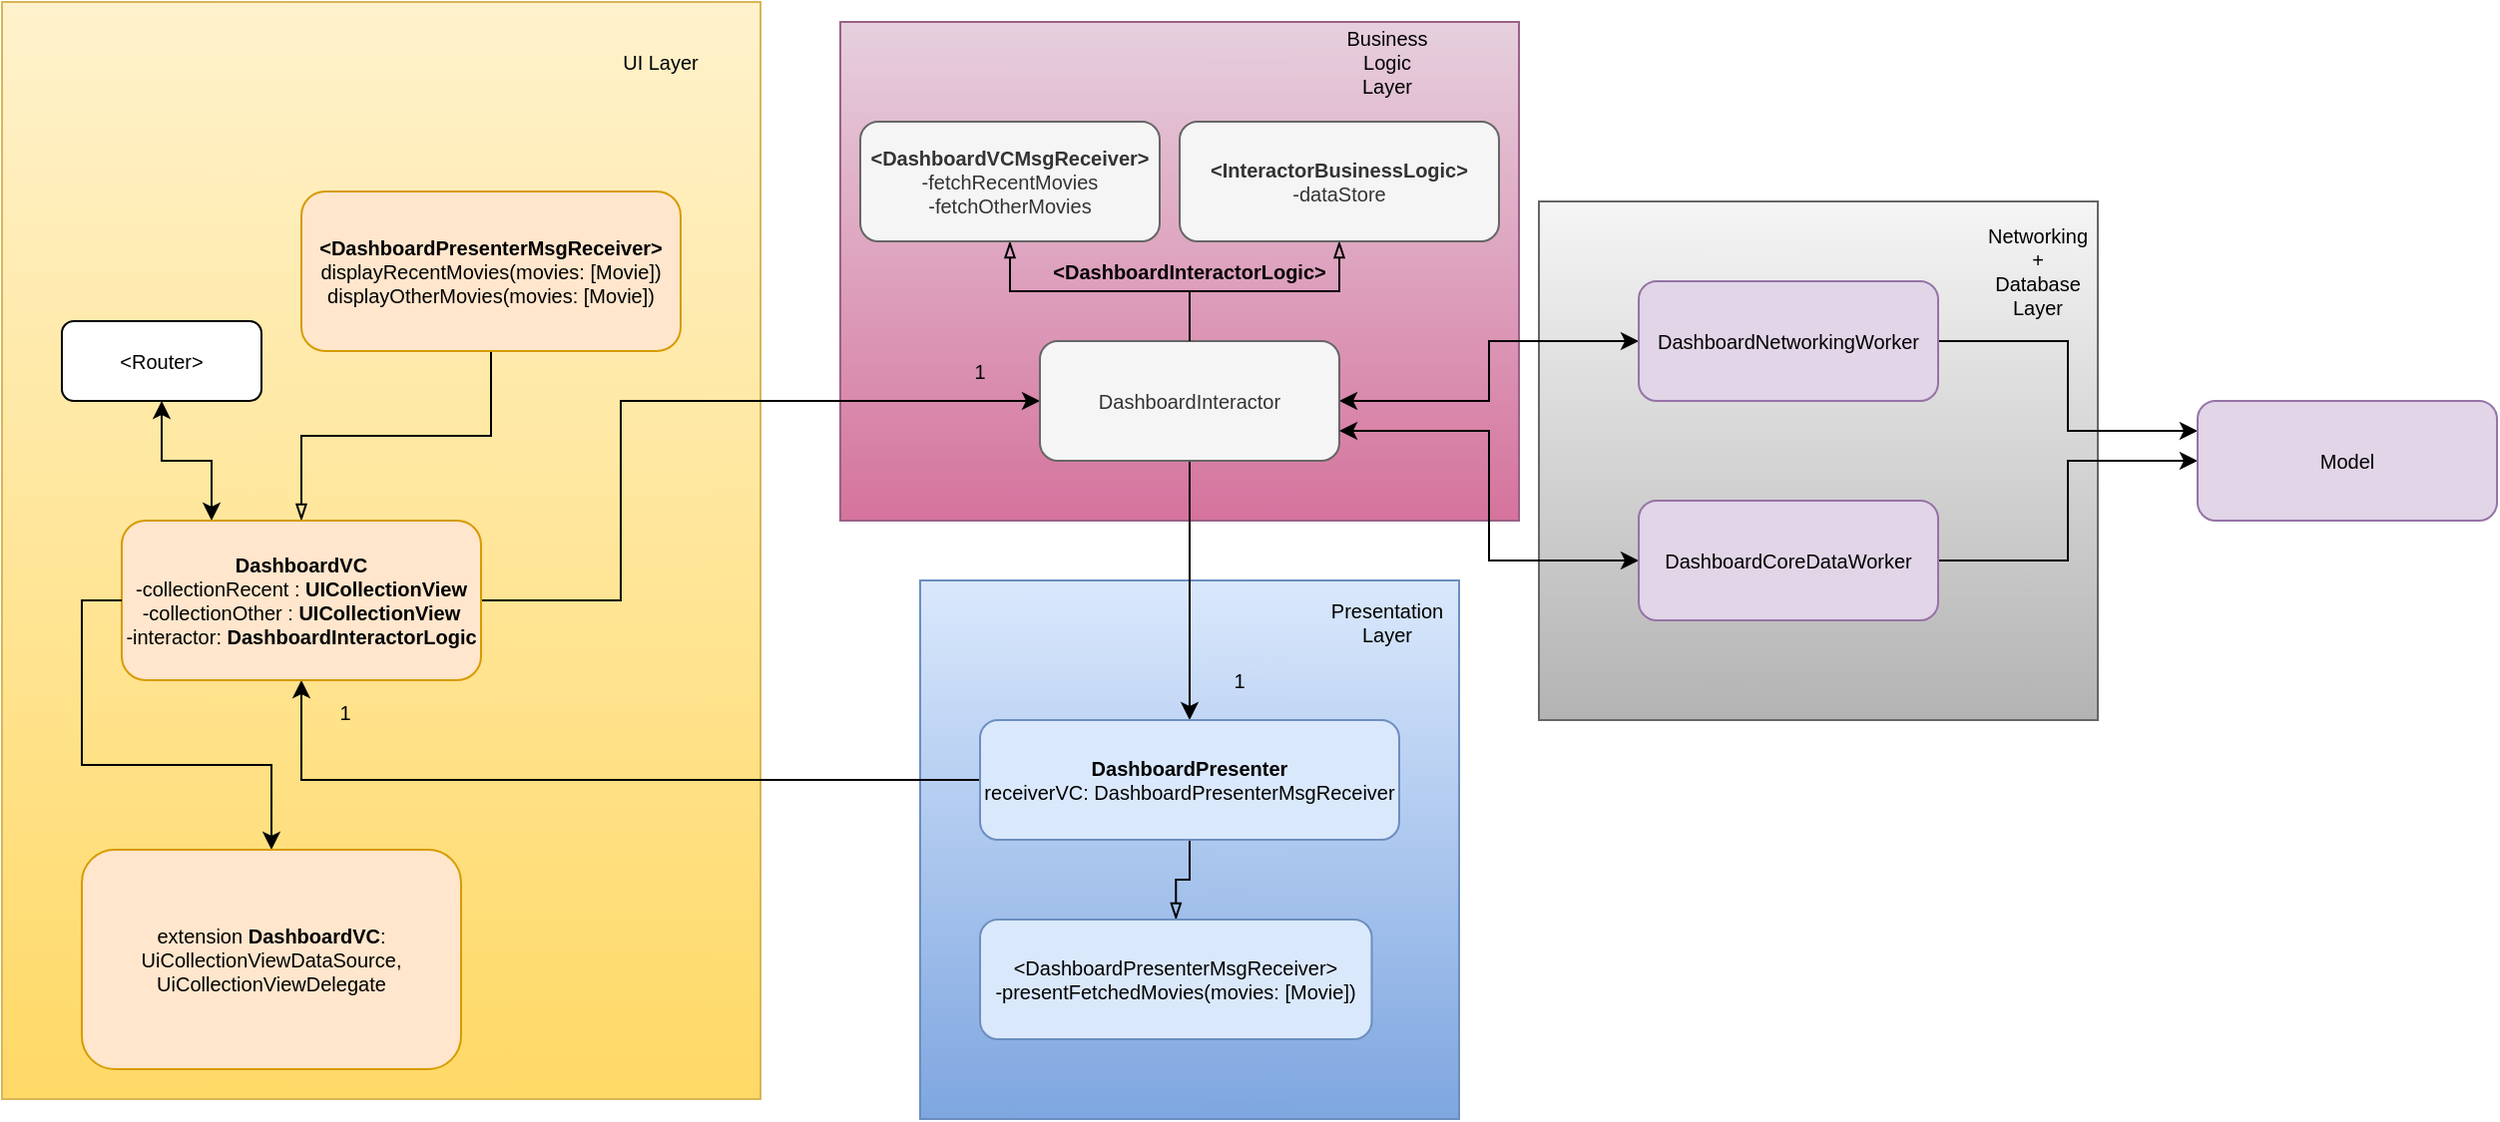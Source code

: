 <mxfile version="13.3.5" type="github"><diagram id="Jb5ylETd7e1f_wdyNb-u" name="Page-1"><mxGraphModel dx="2054" dy="1659" grid="1" gridSize="10" guides="1" tooltips="1" connect="1" arrows="1" fold="1" page="1" pageScale="1" pageWidth="850" pageHeight="1100" math="0" shadow="0"><root><mxCell id="0"/><mxCell id="1" parent="0"/><mxCell id="jXQzwG6hfJ6GIbbnQq5l-38" value="" style="rounded=0;whiteSpace=wrap;html=1;fontSize=10;gradientColor=#ffd966;fillColor=#fff2cc;strokeColor=#d6b656;" vertex="1" parent="1"><mxGeometry x="-660" y="-470" width="380" height="550" as="geometry"/></mxCell><mxCell id="jXQzwG6hfJ6GIbbnQq5l-30" value="" style="rounded=0;whiteSpace=wrap;html=1;fontSize=10;gradientColor=#b3b3b3;fillColor=#f5f5f5;strokeColor=#666666;" vertex="1" parent="1"><mxGeometry x="110" y="-370" width="280" height="260" as="geometry"/></mxCell><mxCell id="jXQzwG6hfJ6GIbbnQq5l-28" value="" style="rounded=0;whiteSpace=wrap;html=1;fontSize=10;gradientColor=#d5739d;fillColor=#e6d0de;strokeColor=#996185;" vertex="1" parent="1"><mxGeometry x="-240" y="-460" width="340" height="250" as="geometry"/></mxCell><mxCell id="jXQzwG6hfJ6GIbbnQq5l-24" value="" style="rounded=0;whiteSpace=wrap;html=1;fontSize=10;gradientColor=#7ea6e0;fillColor=#dae8fc;strokeColor=#6c8ebf;" vertex="1" parent="1"><mxGeometry x="-200" y="-180" width="270" height="270" as="geometry"/></mxCell><mxCell id="jXQzwG6hfJ6GIbbnQq5l-1" style="edgeStyle=orthogonalEdgeStyle;rounded=0;orthogonalLoop=1;jettySize=auto;html=1;startArrow=classic;startFill=1;exitX=0.25;exitY=0;exitDx=0;exitDy=0;" edge="1" parent="1" source="jXQzwG6hfJ6GIbbnQq5l-5" target="jXQzwG6hfJ6GIbbnQq5l-9"><mxGeometry relative="1" as="geometry"/></mxCell><mxCell id="jXQzwG6hfJ6GIbbnQq5l-2" style="edgeStyle=orthogonalEdgeStyle;rounded=0;orthogonalLoop=1;jettySize=auto;html=1;entryX=0.5;entryY=1;entryDx=0;entryDy=0;" edge="1" parent="1" source="jXQzwG6hfJ6GIbbnQq5l-7" target="jXQzwG6hfJ6GIbbnQq5l-5"><mxGeometry relative="1" as="geometry"><Array as="points"><mxPoint x="-510" y="-80"/></Array></mxGeometry></mxCell><mxCell id="jXQzwG6hfJ6GIbbnQq5l-3" style="edgeStyle=orthogonalEdgeStyle;rounded=0;orthogonalLoop=1;jettySize=auto;html=1;exitX=1;exitY=0.5;exitDx=0;exitDy=0;" edge="1" parent="1" source="jXQzwG6hfJ6GIbbnQq5l-5" target="jXQzwG6hfJ6GIbbnQq5l-8"><mxGeometry relative="1" as="geometry"><Array as="points"><mxPoint x="-350" y="-170"/><mxPoint x="-350" y="-270"/></Array></mxGeometry></mxCell><mxCell id="jXQzwG6hfJ6GIbbnQq5l-42" value="" style="edgeStyle=orthogonalEdgeStyle;rounded=0;orthogonalLoop=1;jettySize=auto;html=1;startArrow=blockThin;startFill=0;endArrow=none;endFill=0;fontSize=10;" edge="1" parent="1" source="jXQzwG6hfJ6GIbbnQq5l-5" target="jXQzwG6hfJ6GIbbnQq5l-41"><mxGeometry relative="1" as="geometry"/></mxCell><mxCell id="jXQzwG6hfJ6GIbbnQq5l-5" value="&lt;b&gt;DashboardVC&lt;/b&gt;&lt;br&gt;-collectionRecent : &lt;b&gt;UICollectionView&lt;/b&gt;&lt;br&gt;-collectionOther : &lt;b&gt;UICollectionView&lt;/b&gt;&lt;br&gt;-interactor: &lt;b&gt;DashboardInteractorLogic&lt;/b&gt;" style="rounded=1;whiteSpace=wrap;html=1;fontSize=10;fillColor=#ffe6cc;strokeColor=#d79b00;" vertex="1" parent="1"><mxGeometry x="-600" y="-210" width="180" height="80" as="geometry"/></mxCell><mxCell id="jXQzwG6hfJ6GIbbnQq5l-41" value="&lt;b&gt;&amp;lt;DashboardPresenterMsgReceiver&amp;gt;&lt;/b&gt;&lt;br&gt;displayRecentMovies(movies: [Movie])&lt;br&gt;displayOtherMovies(movies: [Movie])" style="rounded=1;whiteSpace=wrap;html=1;fontSize=10;fillColor=#ffe6cc;strokeColor=#d79b00;" vertex="1" parent="1"><mxGeometry x="-510" y="-375" width="190" height="80" as="geometry"/></mxCell><mxCell id="jXQzwG6hfJ6GIbbnQq5l-6" style="edgeStyle=orthogonalEdgeStyle;rounded=0;orthogonalLoop=1;jettySize=auto;html=1;entryX=0.5;entryY=0;entryDx=0;entryDy=0;" edge="1" parent="1" source="jXQzwG6hfJ6GIbbnQq5l-8" target="jXQzwG6hfJ6GIbbnQq5l-7"><mxGeometry relative="1" as="geometry"/></mxCell><mxCell id="jXQzwG6hfJ6GIbbnQq5l-23" value="" style="edgeStyle=orthogonalEdgeStyle;rounded=0;orthogonalLoop=1;jettySize=auto;html=1;fontSize=10;endArrow=blockThin;endFill=0;" edge="1" parent="1" source="jXQzwG6hfJ6GIbbnQq5l-7" target="jXQzwG6hfJ6GIbbnQq5l-22"><mxGeometry relative="1" as="geometry"/></mxCell><mxCell id="jXQzwG6hfJ6GIbbnQq5l-7" value="&lt;b&gt;DashboardPresenter&lt;/b&gt;&lt;br&gt;receiverVC: DashboardPresenterMsgReceiver" style="rounded=1;whiteSpace=wrap;html=1;fontSize=10;fillColor=#dae8fc;strokeColor=#6c8ebf;" vertex="1" parent="1"><mxGeometry x="-170" y="-110" width="210" height="60" as="geometry"/></mxCell><mxCell id="jXQzwG6hfJ6GIbbnQq5l-22" value="&amp;lt;DashboardPresenterMsgReceiver&amp;gt;&lt;br&gt;-presentFetchedMovies(movies: [Movie])" style="rounded=1;whiteSpace=wrap;html=1;fontSize=10;fillColor=#dae8fc;strokeColor=#6c8ebf;" vertex="1" parent="1"><mxGeometry x="-170" y="-10" width="196.25" height="60" as="geometry"/></mxCell><mxCell id="jXQzwG6hfJ6GIbbnQq5l-20" value="" style="edgeStyle=orthogonalEdgeStyle;rounded=0;orthogonalLoop=1;jettySize=auto;html=1;fontSize=10;startArrow=classic;startFill=1;" edge="1" parent="1" source="jXQzwG6hfJ6GIbbnQq5l-19" target="jXQzwG6hfJ6GIbbnQq5l-8"><mxGeometry relative="1" as="geometry"/></mxCell><mxCell id="jXQzwG6hfJ6GIbbnQq5l-8" value="DashboardInteractor" style="rounded=1;whiteSpace=wrap;html=1;fontSize=10;fillColor=#f5f5f5;strokeColor=#666666;fontColor=#333333;" vertex="1" parent="1"><mxGeometry x="-140" y="-300" width="150" height="60" as="geometry"/></mxCell><mxCell id="jXQzwG6hfJ6GIbbnQq5l-36" style="edgeStyle=orthogonalEdgeStyle;rounded=0;orthogonalLoop=1;jettySize=auto;html=1;exitX=1;exitY=0.5;exitDx=0;exitDy=0;entryX=0;entryY=0.25;entryDx=0;entryDy=0;endArrow=classic;endFill=1;fontSize=10;" edge="1" parent="1" source="jXQzwG6hfJ6GIbbnQq5l-19" target="jXQzwG6hfJ6GIbbnQq5l-34"><mxGeometry relative="1" as="geometry"/></mxCell><mxCell id="jXQzwG6hfJ6GIbbnQq5l-19" value="DashboardNetworkingWorker" style="rounded=1;whiteSpace=wrap;html=1;fontSize=10;fillColor=#e1d5e7;strokeColor=#9673a6;" vertex="1" parent="1"><mxGeometry x="160" y="-330" width="150" height="60" as="geometry"/></mxCell><mxCell id="jXQzwG6hfJ6GIbbnQq5l-9" value="&amp;lt;Router&amp;gt;" style="rounded=1;whiteSpace=wrap;html=1;fontSize=10;" vertex="1" parent="1"><mxGeometry x="-630" y="-310" width="100" height="40" as="geometry"/></mxCell><mxCell id="jXQzwG6hfJ6GIbbnQq5l-16" style="edgeStyle=orthogonalEdgeStyle;rounded=0;orthogonalLoop=1;jettySize=auto;html=1;exitX=0;exitY=0.5;exitDx=0;exitDy=0;entryX=0.5;entryY=0;entryDx=0;entryDy=0;fontSize=10;" edge="1" parent="1" source="jXQzwG6hfJ6GIbbnQq5l-5" target="jXQzwG6hfJ6GIbbnQq5l-11"><mxGeometry relative="1" as="geometry"/></mxCell><mxCell id="jXQzwG6hfJ6GIbbnQq5l-11" value="extension &lt;b&gt;DashboardVC&lt;/b&gt;: UiCollectionViewDataSource, UiCollectionViewDelegate" style="rounded=1;whiteSpace=wrap;html=1;fontSize=10;fillColor=#ffe6cc;strokeColor=#d79b00;" vertex="1" parent="1"><mxGeometry x="-620" y="-45" width="190" height="110" as="geometry"/></mxCell><mxCell id="jXQzwG6hfJ6GIbbnQq5l-18" style="edgeStyle=orthogonalEdgeStyle;rounded=0;orthogonalLoop=1;jettySize=auto;html=1;exitX=0.5;exitY=0;exitDx=0;exitDy=0;entryX=0.5;entryY=1;entryDx=0;entryDy=0;fontSize=10;endArrow=blockThin;endFill=0;" edge="1" parent="1" source="jXQzwG6hfJ6GIbbnQq5l-8" target="jXQzwG6hfJ6GIbbnQq5l-17"><mxGeometry relative="1" as="geometry"/></mxCell><mxCell id="jXQzwG6hfJ6GIbbnQq5l-17" value="&lt;b&gt;&amp;lt;DashboardVCMsgReceiver&amp;gt;&lt;/b&gt;&lt;br&gt;-fetchRecentMovies&lt;br&gt;-fetchOtherMovies" style="rounded=1;whiteSpace=wrap;html=1;fontSize=10;fillColor=#f5f5f5;strokeColor=#666666;fontColor=#333333;" vertex="1" parent="1"><mxGeometry x="-230" y="-410" width="150" height="60" as="geometry"/></mxCell><mxCell id="jXQzwG6hfJ6GIbbnQq5l-25" value="Presentation Layer" style="text;html=1;strokeColor=none;fillColor=none;align=center;verticalAlign=middle;whiteSpace=wrap;rounded=0;fontSize=10;" vertex="1" parent="1"><mxGeometry x="14" y="-169" width="40" height="20" as="geometry"/></mxCell><mxCell id="jXQzwG6hfJ6GIbbnQq5l-29" value="Business Logic Layer" style="text;html=1;strokeColor=none;fillColor=none;align=center;verticalAlign=middle;whiteSpace=wrap;rounded=0;fontSize=10;" vertex="1" parent="1"><mxGeometry x="14" y="-450" width="40" height="20" as="geometry"/></mxCell><mxCell id="jXQzwG6hfJ6GIbbnQq5l-31" value="Networking + Database Layer" style="text;html=1;strokeColor=none;fillColor=none;align=center;verticalAlign=middle;whiteSpace=wrap;rounded=0;fontSize=10;" vertex="1" parent="1"><mxGeometry x="340" y="-345" width="40" height="20" as="geometry"/></mxCell><mxCell id="jXQzwG6hfJ6GIbbnQq5l-33" style="edgeStyle=orthogonalEdgeStyle;rounded=0;orthogonalLoop=1;jettySize=auto;html=1;exitX=0;exitY=0.5;exitDx=0;exitDy=0;entryX=1;entryY=0.75;entryDx=0;entryDy=0;endArrow=classic;endFill=1;fontSize=10;startArrow=classic;startFill=1;" edge="1" parent="1" source="jXQzwG6hfJ6GIbbnQq5l-32" target="jXQzwG6hfJ6GIbbnQq5l-8"><mxGeometry relative="1" as="geometry"/></mxCell><mxCell id="jXQzwG6hfJ6GIbbnQq5l-37" style="edgeStyle=orthogonalEdgeStyle;rounded=0;orthogonalLoop=1;jettySize=auto;html=1;endArrow=classic;endFill=1;fontSize=10;exitX=1;exitY=0.5;exitDx=0;exitDy=0;" edge="1" parent="1" source="jXQzwG6hfJ6GIbbnQq5l-32" target="jXQzwG6hfJ6GIbbnQq5l-34"><mxGeometry relative="1" as="geometry"/></mxCell><mxCell id="jXQzwG6hfJ6GIbbnQq5l-32" value="DashboardCoreDataWorker" style="rounded=1;whiteSpace=wrap;html=1;fontSize=10;fillColor=#e1d5e7;strokeColor=#9673a6;" vertex="1" parent="1"><mxGeometry x="160" y="-220" width="150" height="60" as="geometry"/></mxCell><mxCell id="jXQzwG6hfJ6GIbbnQq5l-34" value="Model" style="rounded=1;whiteSpace=wrap;html=1;fontSize=10;fillColor=#e1d5e7;strokeColor=#9673a6;" vertex="1" parent="1"><mxGeometry x="440" y="-270" width="150" height="60" as="geometry"/></mxCell><mxCell id="jXQzwG6hfJ6GIbbnQq5l-39" value="UI Layer" style="text;html=1;strokeColor=none;fillColor=none;align=center;verticalAlign=middle;whiteSpace=wrap;rounded=0;fontSize=10;" vertex="1" parent="1"><mxGeometry x="-350" y="-450" width="40" height="20" as="geometry"/></mxCell><mxCell id="jXQzwG6hfJ6GIbbnQq5l-44" style="edgeStyle=orthogonalEdgeStyle;rounded=0;orthogonalLoop=1;jettySize=auto;html=1;exitX=0.5;exitY=1;exitDx=0;exitDy=0;startArrow=blockThin;startFill=0;endArrow=none;endFill=0;fontSize=10;" edge="1" parent="1" source="jXQzwG6hfJ6GIbbnQq5l-43" target="jXQzwG6hfJ6GIbbnQq5l-8"><mxGeometry relative="1" as="geometry"/></mxCell><mxCell id="jXQzwG6hfJ6GIbbnQq5l-43" value="&lt;b&gt;&amp;lt;InteractorBusinessLogic&amp;gt;&lt;/b&gt;&lt;br&gt;-dataStore&lt;br&gt;" style="rounded=1;whiteSpace=wrap;html=1;fontSize=10;fillColor=#f5f5f5;strokeColor=#666666;fontColor=#333333;" vertex="1" parent="1"><mxGeometry x="-70" y="-410" width="160" height="60" as="geometry"/></mxCell><mxCell id="jXQzwG6hfJ6GIbbnQq5l-46" value="&lt;b&gt;&amp;lt;DashboardInteractorLogic&amp;gt;&lt;/b&gt;" style="text;html=1;strokeColor=none;fillColor=none;align=center;verticalAlign=middle;whiteSpace=wrap;rounded=0;fontSize=10;" vertex="1" parent="1"><mxGeometry x="-85" y="-345" width="40" height="20" as="geometry"/></mxCell><mxCell id="jXQzwG6hfJ6GIbbnQq5l-48" value="1" style="text;html=1;strokeColor=none;fillColor=none;align=center;verticalAlign=middle;whiteSpace=wrap;rounded=0;fontSize=10;" vertex="1" parent="1"><mxGeometry x="-190" y="-295" width="40" height="20" as="geometry"/></mxCell><mxCell id="jXQzwG6hfJ6GIbbnQq5l-49" value="1" style="text;html=1;strokeColor=none;fillColor=none;align=center;verticalAlign=middle;whiteSpace=wrap;rounded=0;fontSize=10;" vertex="1" parent="1"><mxGeometry x="-60" y="-140" width="40" height="20" as="geometry"/></mxCell><mxCell id="jXQzwG6hfJ6GIbbnQq5l-50" value="1" style="text;html=1;strokeColor=none;fillColor=none;align=center;verticalAlign=middle;whiteSpace=wrap;rounded=0;fontSize=10;" vertex="1" parent="1"><mxGeometry x="-508" y="-124" width="40" height="20" as="geometry"/></mxCell></root></mxGraphModel></diagram></mxfile>